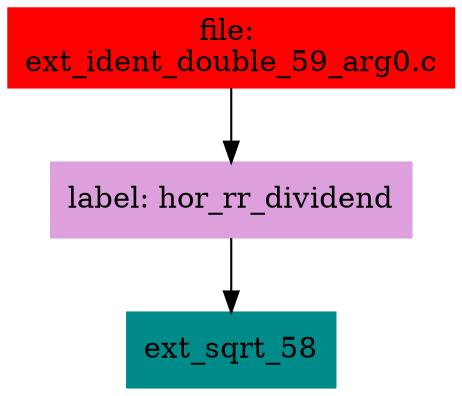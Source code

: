 digraph G {
node [shape=box]

0 [label="file: 
ext_ident_double_59_arg0.c",color=red, style=filled]
1 [label="label: hor_rr_dividend",color=plum, style=filled]
0 -> 1
2 [label="ext_sqrt_58",color=cyan4, style=filled]
1 -> 2


}

